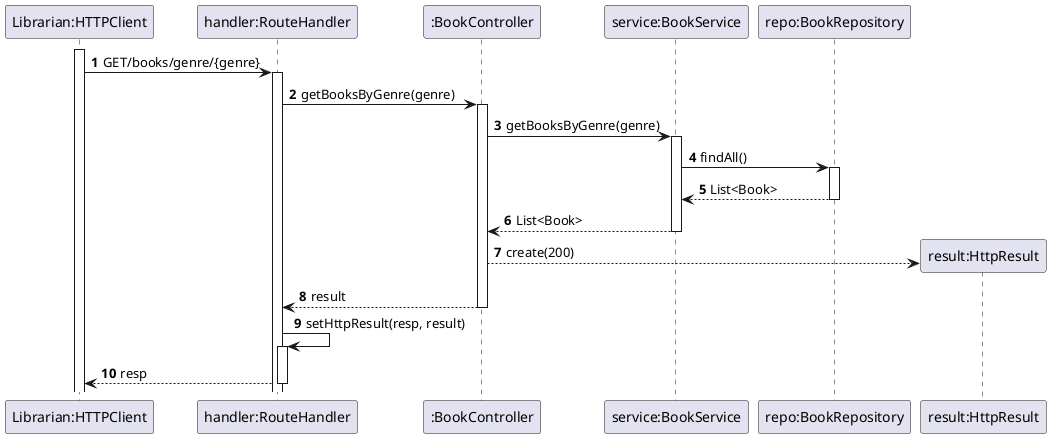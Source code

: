 @startuml

'https://plantuml.com/sequence-diagram

autoactivate on
autonumber

participant "Librarian:HTTPClient" as HTTPClient
participant "handler:RouteHandler" as System
participant ":BookController" as Ctrl
participant "service:BookService" as Service
participant "repo:BookRepository" as Repo
participant "result:HttpResult" as Result

activate HTTPClient

HTTPClient -> System: GET/books/genre/{genre}
System -> Ctrl: getBooksByGenre(genre)
Ctrl -> Service: getBooksByGenre(genre)
Service -> Repo: findAll()
Repo --> Service: List<Book>
Service --> Ctrl: List<Book>
Ctrl --> Result**: create(200)
Ctrl --> System: result
System -> System: setHttpResult(resp, result)
System --> HTTPClient: resp

@enduml
